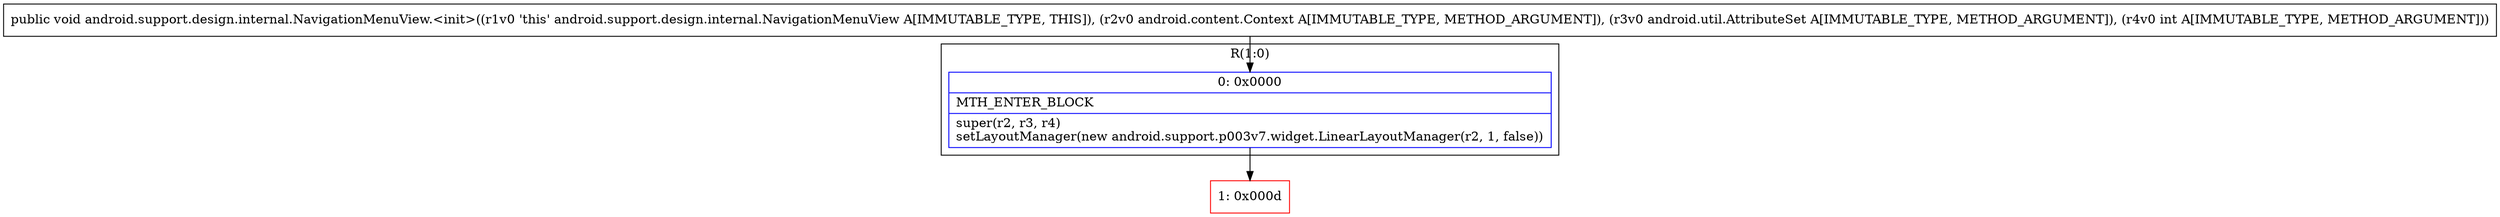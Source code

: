 digraph "CFG forandroid.support.design.internal.NavigationMenuView.\<init\>(Landroid\/content\/Context;Landroid\/util\/AttributeSet;I)V" {
subgraph cluster_Region_850205511 {
label = "R(1:0)";
node [shape=record,color=blue];
Node_0 [shape=record,label="{0\:\ 0x0000|MTH_ENTER_BLOCK\l|super(r2, r3, r4)\lsetLayoutManager(new android.support.p003v7.widget.LinearLayoutManager(r2, 1, false))\l}"];
}
Node_1 [shape=record,color=red,label="{1\:\ 0x000d}"];
MethodNode[shape=record,label="{public void android.support.design.internal.NavigationMenuView.\<init\>((r1v0 'this' android.support.design.internal.NavigationMenuView A[IMMUTABLE_TYPE, THIS]), (r2v0 android.content.Context A[IMMUTABLE_TYPE, METHOD_ARGUMENT]), (r3v0 android.util.AttributeSet A[IMMUTABLE_TYPE, METHOD_ARGUMENT]), (r4v0 int A[IMMUTABLE_TYPE, METHOD_ARGUMENT])) }"];
MethodNode -> Node_0;
Node_0 -> Node_1;
}

